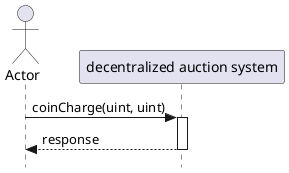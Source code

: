 @startuml Recharge
autoactivate on
skinparam Style strictuml
skinparam shadowing false
actor   Actor   as a
participant "decentralized auction system" as das

a -> das: coinCharge(uint, uint)
return response


@enduml